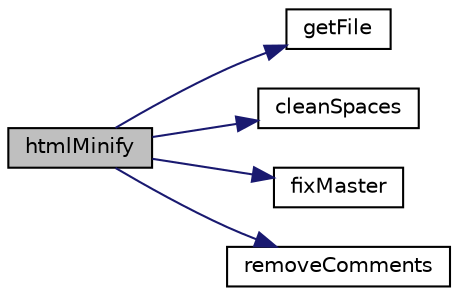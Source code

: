 digraph "htmlMinify"
{
  edge [fontname="Helvetica",fontsize="10",labelfontname="Helvetica",labelfontsize="10"];
  node [fontname="Helvetica",fontsize="10",shape=record];
  rankdir="LR";
  Node20 [label="htmlMinify",height=0.2,width=0.4,color="black", fillcolor="grey75", style="filled", fontcolor="black"];
  Node20 -> Node21 [color="midnightblue",fontsize="10",style="solid"];
  Node21 [label="getFile",height=0.2,width=0.4,color="black", fillcolor="white", style="filled",URL="$class_zest_1_1_common_1_1_minify.html#a905ce83166cd7dd044a49a0d479c4399"];
  Node20 -> Node22 [color="midnightblue",fontsize="10",style="solid"];
  Node22 [label="cleanSpaces",height=0.2,width=0.4,color="black", fillcolor="white", style="filled",URL="$class_zest_1_1_common_1_1_minify.html#abf7f7f63348803f74eee2ae6b8d638ff"];
  Node20 -> Node23 [color="midnightblue",fontsize="10",style="solid"];
  Node23 [label="fixMaster",height=0.2,width=0.4,color="black", fillcolor="white", style="filled",URL="$class_zest_1_1_common_1_1_minify.html#a7d9a8f37e357aea7b32979d653e008a7"];
  Node20 -> Node24 [color="midnightblue",fontsize="10",style="solid"];
  Node24 [label="removeComments",height=0.2,width=0.4,color="black", fillcolor="white", style="filled",URL="$class_zest_1_1_common_1_1_minify.html#a009e6f00f6b6f4c1b355e489541ca339"];
}
